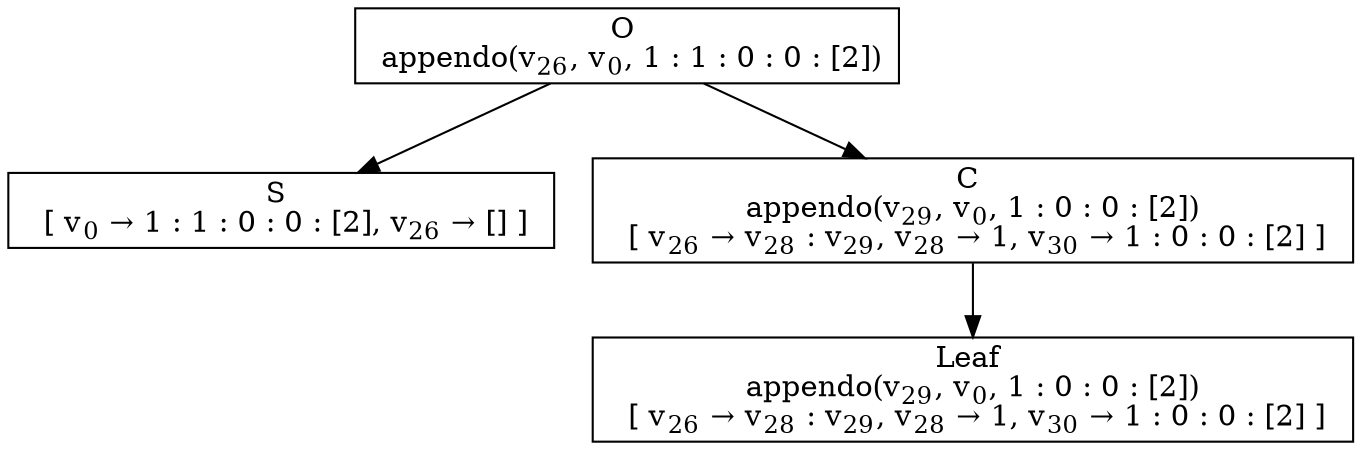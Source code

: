 digraph {
    graph [rankdir=TB
          ,bgcolor=transparent];
    node [shape=box
         ,fillcolor=white
         ,style=filled];
    0 [label=<O <BR/> appendo(v<SUB>26</SUB>, v<SUB>0</SUB>, 1 : 1 : 0 : 0 : [2])>];
    1 [label=<S <BR/>  [ v<SUB>0</SUB> &rarr; 1 : 1 : 0 : 0 : [2], v<SUB>26</SUB> &rarr; [] ] >];
    2 [label=<C <BR/> appendo(v<SUB>29</SUB>, v<SUB>0</SUB>, 1 : 0 : 0 : [2]) <BR/>  [ v<SUB>26</SUB> &rarr; v<SUB>28</SUB> : v<SUB>29</SUB>, v<SUB>28</SUB> &rarr; 1, v<SUB>30</SUB> &rarr; 1 : 0 : 0 : [2] ] >];
    3 [label=<Leaf <BR/> appendo(v<SUB>29</SUB>, v<SUB>0</SUB>, 1 : 0 : 0 : [2]) <BR/>  [ v<SUB>26</SUB> &rarr; v<SUB>28</SUB> : v<SUB>29</SUB>, v<SUB>28</SUB> &rarr; 1, v<SUB>30</SUB> &rarr; 1 : 0 : 0 : [2] ] >];
    0 -> 1 [label=""];
    0 -> 2 [label=""];
    2 -> 3 [label=""];
}